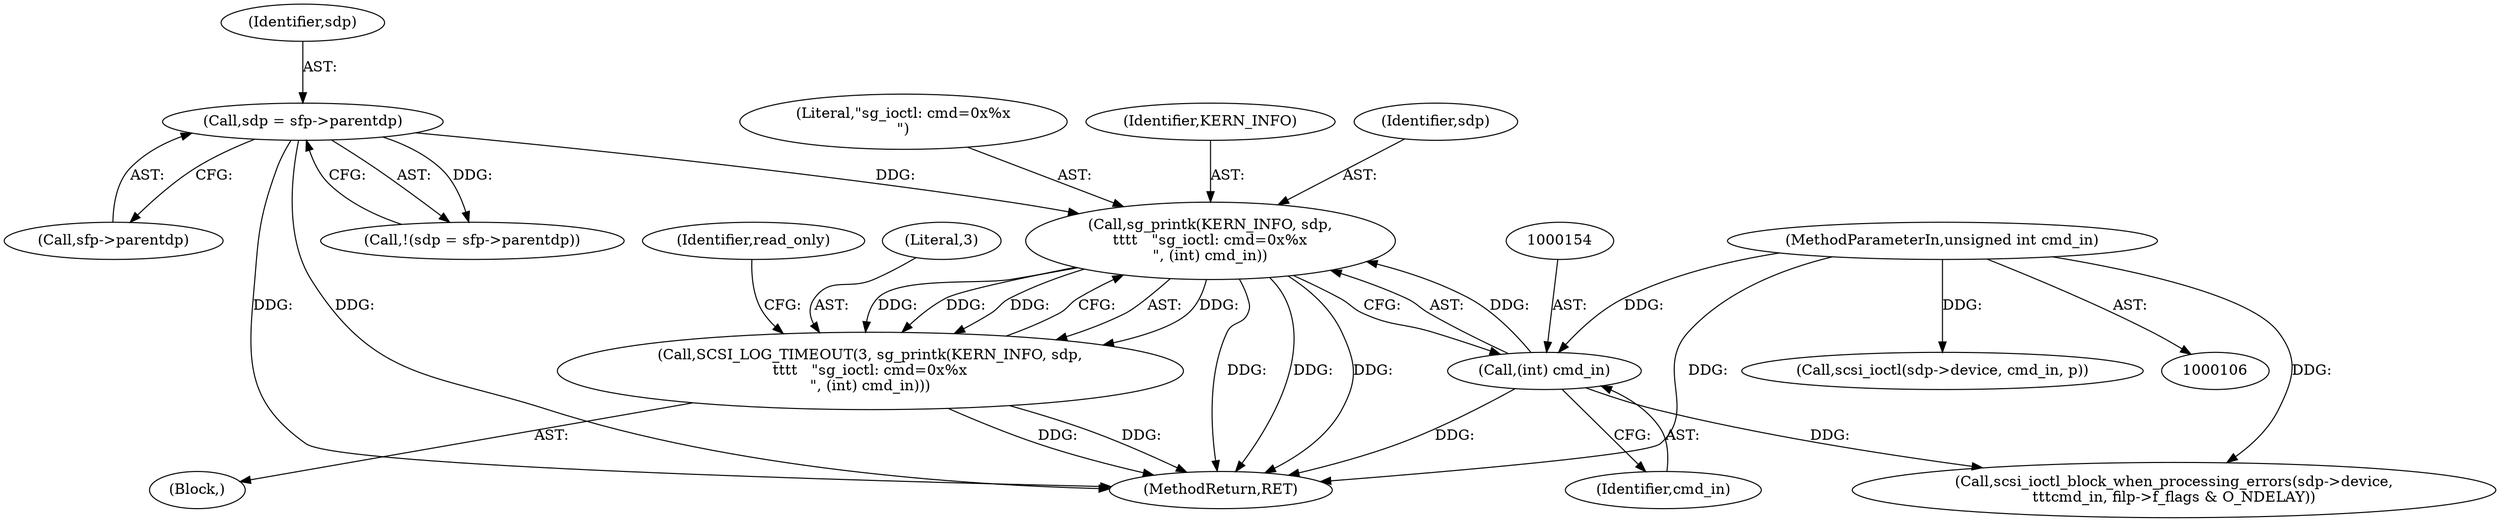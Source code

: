 digraph "0_linux_3e0097499839e0fe3af380410eababe5a47c4cf9_0@pointer" {
"1000149" [label="(Call,sg_printk(KERN_INFO, sdp,\n\t\t\t\t   \"sg_ioctl: cmd=0x%x\n\", (int) cmd_in))"];
"1000139" [label="(Call,sdp = sfp->parentdp)"];
"1000153" [label="(Call,(int) cmd_in)"];
"1000108" [label="(MethodParameterIn,unsigned int cmd_in)"];
"1000147" [label="(Call,SCSI_LOG_TIMEOUT(3, sg_printk(KERN_INFO, sdp,\n\t\t\t\t   \"sg_ioctl: cmd=0x%x\n\", (int) cmd_in)))"];
"1000151" [label="(Identifier,sdp)"];
"1000141" [label="(Call,sfp->parentdp)"];
"1000155" [label="(Identifier,cmd_in)"];
"1000110" [label="(Block,)"];
"1000147" [label="(Call,SCSI_LOG_TIMEOUT(3, sg_printk(KERN_INFO, sdp,\n\t\t\t\t   \"sg_ioctl: cmd=0x%x\n\", (int) cmd_in)))"];
"1000152" [label="(Literal,\"sg_ioctl: cmd=0x%x\n\")"];
"1000150" [label="(Identifier,KERN_INFO)"];
"1001060" [label="(MethodReturn,RET)"];
"1000157" [label="(Identifier,read_only)"];
"1000139" [label="(Call,sdp = sfp->parentdp)"];
"1000108" [label="(MethodParameterIn,unsigned int cmd_in)"];
"1000140" [label="(Identifier,sdp)"];
"1000149" [label="(Call,sg_printk(KERN_INFO, sdp,\n\t\t\t\t   \"sg_ioctl: cmd=0x%x\n\", (int) cmd_in))"];
"1001039" [label="(Call,scsi_ioctl_block_when_processing_errors(sdp->device,\n\t\t\tcmd_in, filp->f_flags & O_NDELAY))"];
"1001054" [label="(Call,scsi_ioctl(sdp->device, cmd_in, p))"];
"1000148" [label="(Literal,3)"];
"1000153" [label="(Call,(int) cmd_in)"];
"1000138" [label="(Call,!(sdp = sfp->parentdp))"];
"1000149" -> "1000147"  [label="AST: "];
"1000149" -> "1000153"  [label="CFG: "];
"1000150" -> "1000149"  [label="AST: "];
"1000151" -> "1000149"  [label="AST: "];
"1000152" -> "1000149"  [label="AST: "];
"1000153" -> "1000149"  [label="AST: "];
"1000147" -> "1000149"  [label="CFG: "];
"1000149" -> "1001060"  [label="DDG: "];
"1000149" -> "1001060"  [label="DDG: "];
"1000149" -> "1001060"  [label="DDG: "];
"1000149" -> "1000147"  [label="DDG: "];
"1000149" -> "1000147"  [label="DDG: "];
"1000149" -> "1000147"  [label="DDG: "];
"1000149" -> "1000147"  [label="DDG: "];
"1000139" -> "1000149"  [label="DDG: "];
"1000153" -> "1000149"  [label="DDG: "];
"1000139" -> "1000138"  [label="AST: "];
"1000139" -> "1000141"  [label="CFG: "];
"1000140" -> "1000139"  [label="AST: "];
"1000141" -> "1000139"  [label="AST: "];
"1000138" -> "1000139"  [label="CFG: "];
"1000139" -> "1001060"  [label="DDG: "];
"1000139" -> "1001060"  [label="DDG: "];
"1000139" -> "1000138"  [label="DDG: "];
"1000153" -> "1000155"  [label="CFG: "];
"1000154" -> "1000153"  [label="AST: "];
"1000155" -> "1000153"  [label="AST: "];
"1000153" -> "1001060"  [label="DDG: "];
"1000108" -> "1000153"  [label="DDG: "];
"1000153" -> "1001039"  [label="DDG: "];
"1000108" -> "1000106"  [label="AST: "];
"1000108" -> "1001060"  [label="DDG: "];
"1000108" -> "1001039"  [label="DDG: "];
"1000108" -> "1001054"  [label="DDG: "];
"1000147" -> "1000110"  [label="AST: "];
"1000148" -> "1000147"  [label="AST: "];
"1000157" -> "1000147"  [label="CFG: "];
"1000147" -> "1001060"  [label="DDG: "];
"1000147" -> "1001060"  [label="DDG: "];
}
